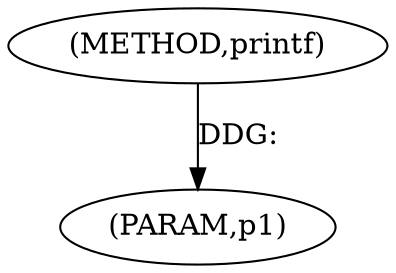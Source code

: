 digraph printf {  
"9131138316486238811" [label = "(METHOD,printf)" ]
"9131138316486238812" [label = "(PARAM,p1)" ]
  "9131138316486238811" -> "9131138316486238812"  [ label = "DDG: "] 
}
